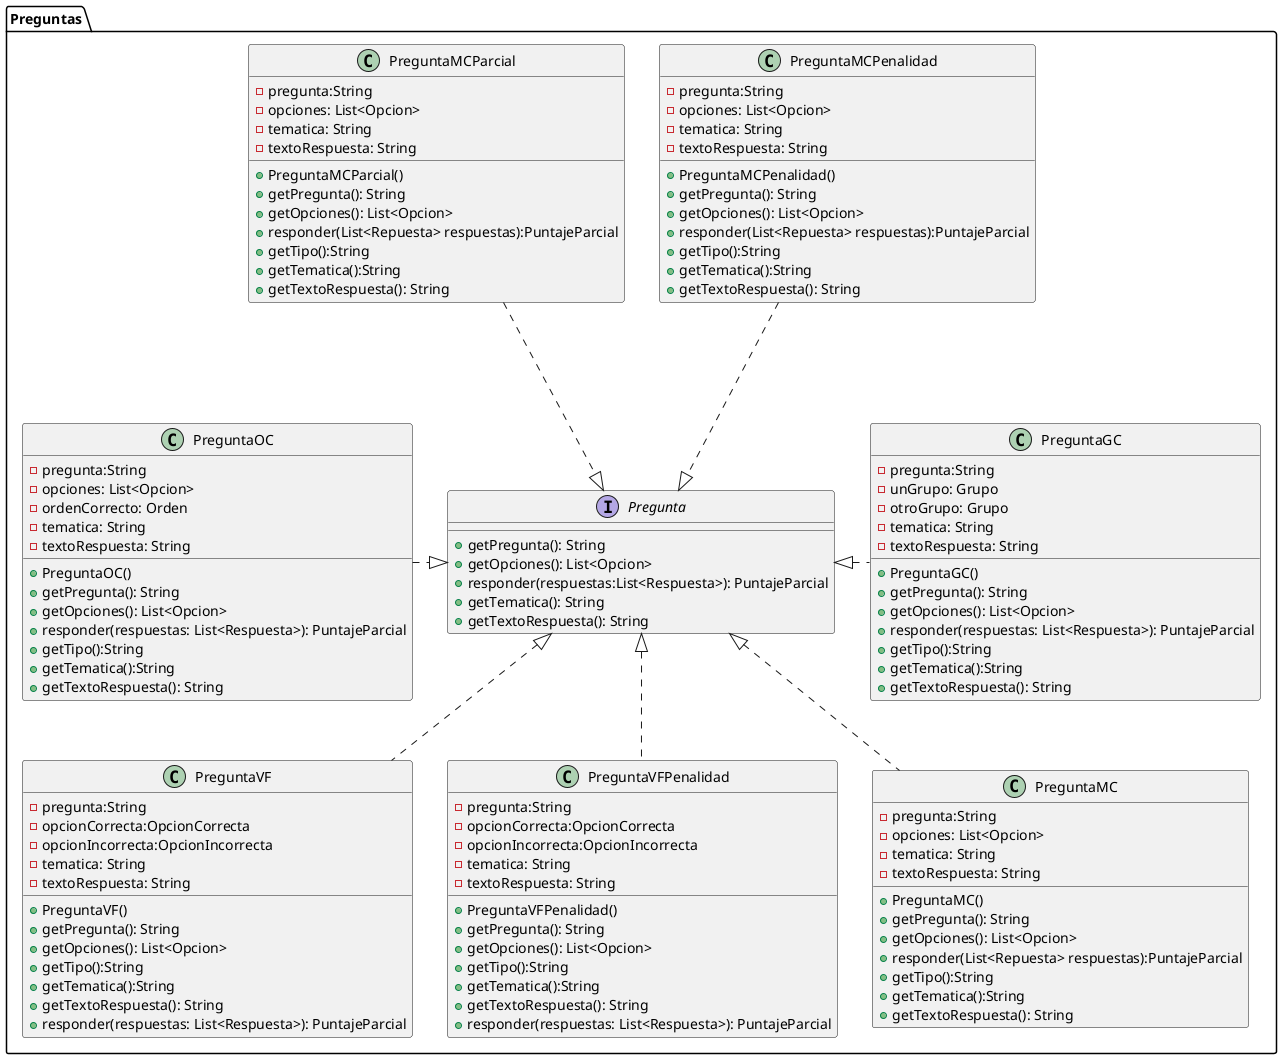 @startuml
'https://plantuml.com/class-diagram

package Preguntas {


interface Pregunta {
    + getPregunta(): String
    + getOpciones(): List<Opcion>
    + responder(respuestas:List<Respuesta>): PuntajeParcial
    + getTematica(): String
    + getTextoRespuesta(): String
}

class PreguntaVF {
    - pregunta:String
    - opcionCorrecta:OpcionCorrecta
    - opcionIncorrecta:OpcionIncorrecta
    - tematica: String
    - textoRespuesta: String
    + PreguntaVF()
    + getPregunta(): String
    + getOpciones(): List<Opcion>
    + getTipo():String
    + getTematica():String
    + getTextoRespuesta(): String
    + responder(respuestas: List<Respuesta>): PuntajeParcial
}

class PreguntaVFPenalidad{
    - pregunta:String
    - opcionCorrecta:OpcionCorrecta
    - opcionIncorrecta:OpcionIncorrecta
    - tematica: String
    - textoRespuesta: String
    + PreguntaVFPenalidad()
    + getPregunta(): String
    + getOpciones(): List<Opcion>
    + getTipo():String
    + getTematica():String
    + getTextoRespuesta(): String
    + responder(respuestas: List<Respuesta>): PuntajeParcial
}

class PreguntaMC {
    - pregunta:String
    - opciones: List<Opcion>
    - tematica: String
    - textoRespuesta: String
    + PreguntaMC()
    + getPregunta(): String
    + getOpciones(): List<Opcion>
    + responder(List<Repuesta> respuestas):PuntajeParcial
    + getTipo():String
    + getTematica():String
    + getTextoRespuesta(): String
}

class PreguntaMCParcial {
    - pregunta:String
    - opciones: List<Opcion>
    - tematica: String
    - textoRespuesta: String
    + PreguntaMCParcial()
    + getPregunta(): String
    + getOpciones(): List<Opcion>
    + responder(List<Repuesta> respuestas):PuntajeParcial
    + getTipo():String
    + getTematica():String
    + getTextoRespuesta(): String
}

class PreguntaMCPenalidad {
    - pregunta:String
    - opciones: List<Opcion>
    - tematica: String
    - textoRespuesta: String
    + PreguntaMCPenalidad()
    + getPregunta(): String
    + getOpciones(): List<Opcion>
    + responder(List<Repuesta> respuestas):PuntajeParcial
    + getTipo():String
    + getTematica():String
    + getTextoRespuesta(): String
}

class PreguntaOC {
    - pregunta:String
    - opciones: List<Opcion>
    - ordenCorrecto: Orden
    - tematica: String
    - textoRespuesta: String
    + PreguntaOC()
    + getPregunta(): String
    + getOpciones(): List<Opcion>
    + responder(respuestas: List<Respuesta>): PuntajeParcial
    + getTipo():String
    + getTematica():String
    + getTextoRespuesta(): String
}

class PreguntaGC {
    - pregunta:String
    - unGrupo: Grupo
    - otroGrupo: Grupo
    - tematica: String
    - textoRespuesta: String
    + PreguntaGC()
    + getPregunta(): String
    + getOpciones(): List<Opcion>
    + responder(respuestas: List<Respuesta>): PuntajeParcial
    + getTipo():String
    + getTematica():String
    + getTextoRespuesta(): String
}

}

Pregunta <|.down. PreguntaVF
Pregunta <|.down. PreguntaVFPenalidad
Pregunta <|.down. PreguntaMC
Pregunta <|.left. PreguntaOC
Pregunta <|.right. PreguntaGC
Pregunta <|.up.. PreguntaMCParcial
Pregunta <|.up.. PreguntaMCPenalidad

@enduml
